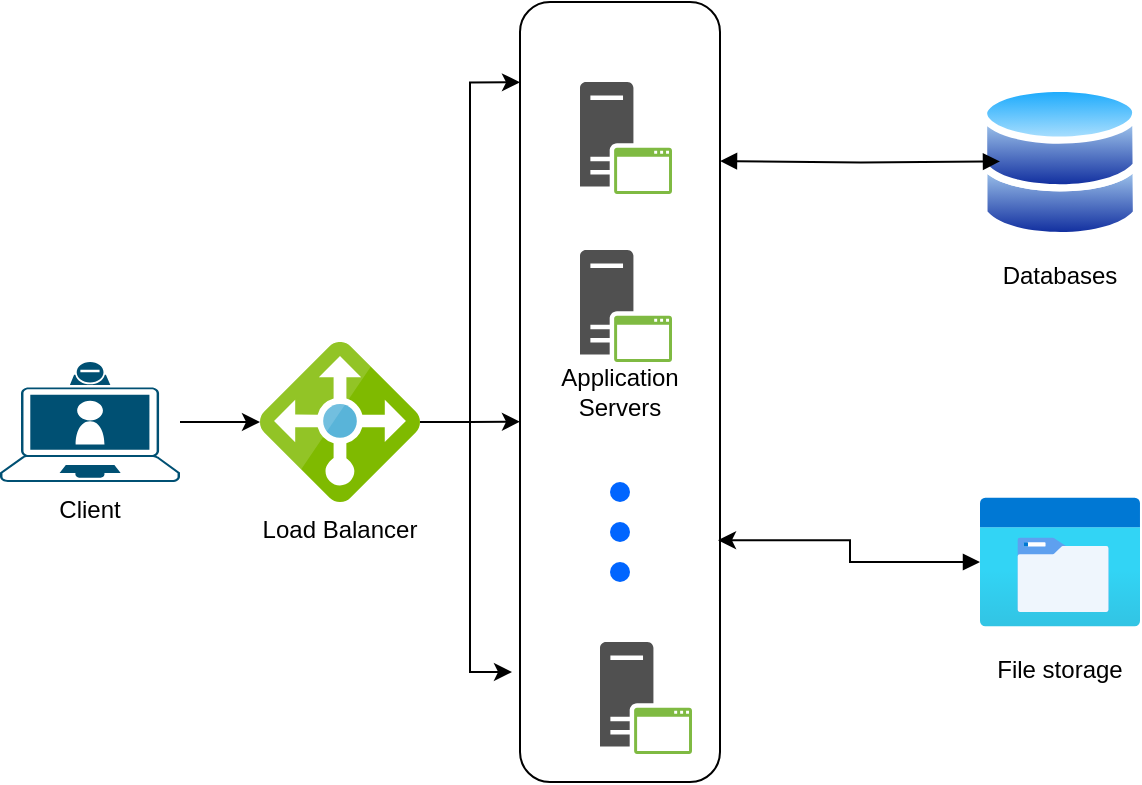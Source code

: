 <mxfile version="24.7.10">
  <diagram name="Page-1" id="Iqx7iYNeXR5l2bHjjW50">
    <mxGraphModel dx="880" dy="468" grid="1" gridSize="10" guides="1" tooltips="1" connect="1" arrows="1" fold="1" page="1" pageScale="1" pageWidth="850" pageHeight="1100" math="0" shadow="0">
      <root>
        <mxCell id="0" />
        <mxCell id="1" parent="0" />
        <mxCell id="XQVdpFETkUE50vNAdVQ9-20" value="" style="edgeStyle=orthogonalEdgeStyle;rounded=0;orthogonalLoop=1;jettySize=auto;html=1;" edge="1" parent="1" source="XQVdpFETkUE50vNAdVQ9-1" target="XQVdpFETkUE50vNAdVQ9-2">
          <mxGeometry relative="1" as="geometry" />
        </mxCell>
        <mxCell id="XQVdpFETkUE50vNAdVQ9-1" value="Client" style="shape=mxgraph.cisco19.laptop_video_client;whiteSpace=wrap;html=1;fixedSize=1;points=[[0.13,0.225,0],[0.5,0,0],[0.87,0.225,0],[0.885,0.5,0],[0.985,0.99,0],[0.5,1,0],[0.015,0.99,0],[0.115,0.5,0]];verticalLabelPosition=bottom;sketch=0;verticalAlign=top;aspect=fixed;pointerEvents=1;fillColor=#005073;strokeColor=none;" vertex="1" parent="1">
          <mxGeometry x="40" y="230" width="90" height="60" as="geometry" />
        </mxCell>
        <mxCell id="XQVdpFETkUE50vNAdVQ9-2" value="Load Balancer" style="whiteSpace=wrap;html=1;shape=image;labelBackgroundColor=default;verticalAlign=top;verticalLabelPosition=bottom;sketch=0;aspect=fixed;points=[];image=img/lib/mscae/Load_Balancer_feature.svg;" vertex="1" parent="1">
          <mxGeometry x="170" y="220" width="80" height="80" as="geometry" />
        </mxCell>
        <mxCell id="XQVdpFETkUE50vNAdVQ9-4" value="Application Servers" style="rounded=1;whiteSpace=wrap;html=1;direction=south;" vertex="1" parent="1">
          <mxGeometry x="300" y="50" width="100" height="390" as="geometry" />
        </mxCell>
        <mxCell id="XQVdpFETkUE50vNAdVQ9-7" value="Databases" style="whiteSpace=wrap;html=1;aspect=fixed;shape=image;labelBackgroundColor=default;verticalAlign=top;verticalLabelPosition=bottom;perimeter=ellipsePerimeter;shadow=0;dashed=0;spacingTop=3;image=img/lib/active_directory/databases.svg;" vertex="1" parent="1">
          <mxGeometry x="530" y="90" width="80" height="80" as="geometry" />
        </mxCell>
        <mxCell id="XQVdpFETkUE50vNAdVQ9-8" value="File storage" style="whiteSpace=wrap;html=1;aspect=fixed;shape=image;labelBackgroundColor=default;verticalAlign=top;verticalLabelPosition=bottom;points=[];image=img/lib/azure2/general/Storage_Azure_Files.svg;" vertex="1" parent="1">
          <mxGeometry x="530" y="290" width="80" height="80" as="geometry" />
        </mxCell>
        <mxCell id="XQVdpFETkUE50vNAdVQ9-11" value="" style="sketch=0;pointerEvents=1;shadow=0;dashed=0;html=1;strokeColor=none;fillColor=#505050;labelPosition=center;verticalLabelPosition=bottom;verticalAlign=top;outlineConnect=0;align=center;shape=mxgraph.office.servers.application_server_green;" vertex="1" parent="1">
          <mxGeometry x="330" y="90" width="46" height="56" as="geometry" />
        </mxCell>
        <mxCell id="XQVdpFETkUE50vNAdVQ9-12" value="" style="sketch=0;pointerEvents=1;shadow=0;dashed=0;html=1;strokeColor=none;fillColor=#505050;labelPosition=center;verticalLabelPosition=bottom;verticalAlign=top;outlineConnect=0;align=center;shape=mxgraph.office.servers.application_server_green;" vertex="1" parent="1">
          <mxGeometry x="330" y="174" width="46" height="56" as="geometry" />
        </mxCell>
        <mxCell id="XQVdpFETkUE50vNAdVQ9-13" value="" style="sketch=0;pointerEvents=1;shadow=0;dashed=0;html=1;strokeColor=none;fillColor=#505050;labelPosition=center;verticalLabelPosition=bottom;verticalAlign=top;outlineConnect=0;align=center;shape=mxgraph.office.servers.application_server_green;" vertex="1" parent="1">
          <mxGeometry x="340" y="370" width="46" height="56" as="geometry" />
        </mxCell>
        <mxCell id="XQVdpFETkUE50vNAdVQ9-14" value="" style="shape=ellipse;fillColor=#0065FF;strokeColor=none;html=1;sketch=0;" vertex="1" parent="1">
          <mxGeometry x="345" y="290" width="10" height="10" as="geometry" />
        </mxCell>
        <mxCell id="XQVdpFETkUE50vNAdVQ9-17" value="" style="shape=ellipse;fillColor=#0065FF;strokeColor=none;html=1;sketch=0;" vertex="1" parent="1">
          <mxGeometry x="345" y="310" width="10" height="10" as="geometry" />
        </mxCell>
        <mxCell id="XQVdpFETkUE50vNAdVQ9-18" value="" style="shape=ellipse;fillColor=#0065FF;strokeColor=none;html=1;sketch=0;" vertex="1" parent="1">
          <mxGeometry x="345" y="330" width="10" height="10" as="geometry" />
        </mxCell>
        <mxCell id="XQVdpFETkUE50vNAdVQ9-32" style="edgeStyle=orthogonalEdgeStyle;rounded=0;orthogonalLoop=1;jettySize=auto;html=1;entryX=0.179;entryY=0.1;entryDx=0;entryDy=0;entryPerimeter=0;endArrow=block;endFill=1;startArrow=block;startFill=1;" edge="1" parent="1">
          <mxGeometry relative="1" as="geometry">
            <mxPoint x="540" y="129.7" as="sourcePoint" />
            <mxPoint x="400" y="129.51" as="targetPoint" />
          </mxGeometry>
        </mxCell>
        <mxCell id="XQVdpFETkUE50vNAdVQ9-33" style="edgeStyle=orthogonalEdgeStyle;rounded=0;orthogonalLoop=1;jettySize=auto;html=1;entryX=0.69;entryY=0.01;entryDx=0;entryDy=0;entryPerimeter=0;startArrow=block;startFill=1;" edge="1" parent="1" source="XQVdpFETkUE50vNAdVQ9-8" target="XQVdpFETkUE50vNAdVQ9-4">
          <mxGeometry relative="1" as="geometry" />
        </mxCell>
        <mxCell id="XQVdpFETkUE50vNAdVQ9-36" style="edgeStyle=orthogonalEdgeStyle;rounded=0;orthogonalLoop=1;jettySize=auto;html=1;entryX=0.103;entryY=1;entryDx=0;entryDy=0;entryPerimeter=0;" edge="1" parent="1" source="XQVdpFETkUE50vNAdVQ9-2" target="XQVdpFETkUE50vNAdVQ9-4">
          <mxGeometry relative="1" as="geometry" />
        </mxCell>
        <mxCell id="XQVdpFETkUE50vNAdVQ9-37" style="edgeStyle=orthogonalEdgeStyle;rounded=0;orthogonalLoop=1;jettySize=auto;html=1;entryX=0.538;entryY=1;entryDx=0;entryDy=0;entryPerimeter=0;" edge="1" parent="1" source="XQVdpFETkUE50vNAdVQ9-2" target="XQVdpFETkUE50vNAdVQ9-4">
          <mxGeometry relative="1" as="geometry" />
        </mxCell>
        <mxCell id="XQVdpFETkUE50vNAdVQ9-38" style="edgeStyle=orthogonalEdgeStyle;rounded=0;orthogonalLoop=1;jettySize=auto;html=1;entryX=0.859;entryY=1.04;entryDx=0;entryDy=0;entryPerimeter=0;" edge="1" parent="1" source="XQVdpFETkUE50vNAdVQ9-2" target="XQVdpFETkUE50vNAdVQ9-4">
          <mxGeometry relative="1" as="geometry" />
        </mxCell>
      </root>
    </mxGraphModel>
  </diagram>
</mxfile>
